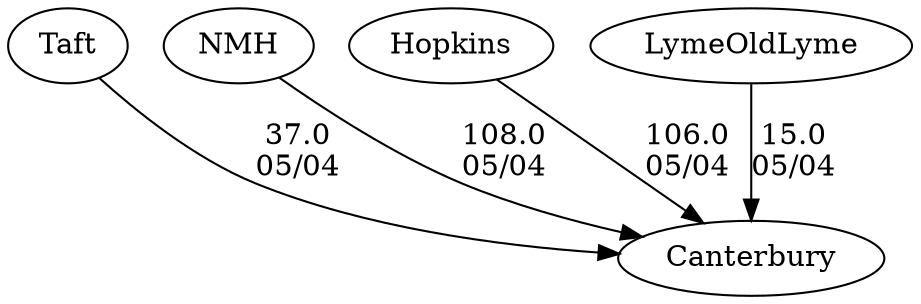 digraph girls4foursCanterbury {Taft [URL="girls4foursCanterburyTaft.html"];NMH [URL="girls4foursCanterburyNMH.html"];Canterbury [URL="girls4foursCanterburyCanterbury.html"];Hopkins [URL="girls4foursCanterburyHopkins.html"];LymeOldLyme [URL="girls4foursCanterburyLymeOldLyme.html"];NMH -> Canterbury[label="108.0
05/04", weight="-8", tooltip="Founder's Day Regatta			
", URL="", random="random"]; 
Hopkins -> Canterbury[label="106.0
05/04", weight="-6", tooltip="Founder's Day Regatta			
", URL="", random="random"]; 
Taft -> Canterbury[label="37.0
05/04", weight="63", tooltip="Founder's Day Regatta			
", URL="", random="random"]; 
LymeOldLyme -> Canterbury[label="15.0
05/04", weight="85", tooltip="Founder's Day Regatta			
", URL="", random="random"]}